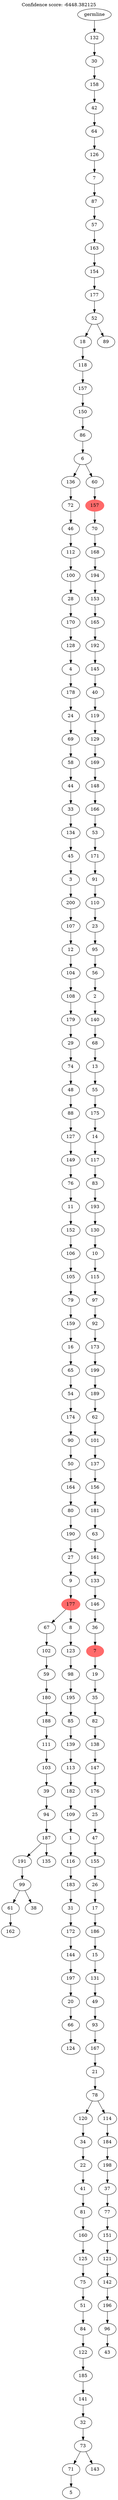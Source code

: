 digraph g {
	"199" -> "200";
	"200" [label="162"];
	"198" -> "199";
	"199" [label="61"];
	"198" -> "201";
	"201" [label="38"];
	"197" -> "198";
	"198" [label="99"];
	"196" -> "197";
	"197" [label="191"];
	"196" -> "202";
	"202" [label="135"];
	"195" -> "196";
	"196" [label="187"];
	"194" -> "195";
	"195" [label="94"];
	"193" -> "194";
	"194" [label="39"];
	"192" -> "193";
	"193" [label="103"];
	"191" -> "192";
	"192" [label="111"];
	"190" -> "191";
	"191" [label="188"];
	"189" -> "190";
	"190" [label="180"];
	"188" -> "189";
	"189" [label="59"];
	"187" -> "188";
	"188" [label="102"];
	"185" -> "186";
	"186" [label="124"];
	"184" -> "185";
	"185" [label="66"];
	"183" -> "184";
	"184" [label="20"];
	"182" -> "183";
	"183" [label="197"];
	"181" -> "182";
	"182" [label="144"];
	"180" -> "181";
	"181" [label="172"];
	"179" -> "180";
	"180" [label="31"];
	"178" -> "179";
	"179" [label="183"];
	"177" -> "178";
	"178" [label="116"];
	"176" -> "177";
	"177" [label="1"];
	"175" -> "176";
	"176" [label="109"];
	"174" -> "175";
	"175" [label="182"];
	"173" -> "174";
	"174" [label="113"];
	"172" -> "173";
	"173" [label="139"];
	"171" -> "172";
	"172" [label="85"];
	"170" -> "171";
	"171" [label="195"];
	"169" -> "170";
	"170" [label="98"];
	"168" -> "169";
	"169" [label="123"];
	"167" -> "168";
	"168" [label="8"];
	"167" -> "187";
	"187" [label="67"];
	"166" -> "167";
	"167" [color=indianred1, style=filled, label="177"];
	"165" -> "166";
	"166" [label="9"];
	"164" -> "165";
	"165" [label="27"];
	"163" -> "164";
	"164" [label="190"];
	"162" -> "163";
	"163" [label="80"];
	"161" -> "162";
	"162" [label="164"];
	"160" -> "161";
	"161" [label="50"];
	"159" -> "160";
	"160" [label="90"];
	"158" -> "159";
	"159" [label="174"];
	"157" -> "158";
	"158" [label="54"];
	"156" -> "157";
	"157" [label="65"];
	"155" -> "156";
	"156" [label="16"];
	"154" -> "155";
	"155" [label="159"];
	"153" -> "154";
	"154" [label="79"];
	"152" -> "153";
	"153" [label="105"];
	"151" -> "152";
	"152" [label="106"];
	"150" -> "151";
	"151" [label="152"];
	"149" -> "150";
	"150" [label="11"];
	"148" -> "149";
	"149" [label="76"];
	"147" -> "148";
	"148" [label="149"];
	"146" -> "147";
	"147" [label="127"];
	"145" -> "146";
	"146" [label="88"];
	"144" -> "145";
	"145" [label="48"];
	"143" -> "144";
	"144" [label="74"];
	"142" -> "143";
	"143" [label="29"];
	"141" -> "142";
	"142" [label="179"];
	"140" -> "141";
	"141" [label="108"];
	"139" -> "140";
	"140" [label="104"];
	"138" -> "139";
	"139" [label="12"];
	"137" -> "138";
	"138" [label="107"];
	"136" -> "137";
	"137" [label="200"];
	"135" -> "136";
	"136" [label="3"];
	"134" -> "135";
	"135" [label="45"];
	"133" -> "134";
	"134" [label="134"];
	"132" -> "133";
	"133" [label="33"];
	"131" -> "132";
	"132" [label="44"];
	"130" -> "131";
	"131" [label="58"];
	"129" -> "130";
	"130" [label="69"];
	"128" -> "129";
	"129" [label="24"];
	"127" -> "128";
	"128" [label="178"];
	"126" -> "127";
	"127" [label="4"];
	"125" -> "126";
	"126" [label="128"];
	"124" -> "125";
	"125" [label="170"];
	"123" -> "124";
	"124" [label="28"];
	"122" -> "123";
	"123" [label="100"];
	"121" -> "122";
	"122" [label="112"];
	"120" -> "121";
	"121" [label="46"];
	"119" -> "120";
	"120" [label="72"];
	"116" -> "117";
	"117" [label="5"];
	"115" -> "116";
	"116" [label="71"];
	"115" -> "118";
	"118" [label="143"];
	"114" -> "115";
	"115" [label="73"];
	"113" -> "114";
	"114" [label="32"];
	"112" -> "113";
	"113" [label="141"];
	"111" -> "112";
	"112" [label="185"];
	"110" -> "111";
	"111" [label="122"];
	"109" -> "110";
	"110" [label="84"];
	"108" -> "109";
	"109" [label="51"];
	"107" -> "108";
	"108" [label="75"];
	"106" -> "107";
	"107" [label="125"];
	"105" -> "106";
	"106" [label="160"];
	"104" -> "105";
	"105" [label="81"];
	"103" -> "104";
	"104" [label="41"];
	"102" -> "103";
	"103" [label="22"];
	"101" -> "102";
	"102" [label="34"];
	"99" -> "100";
	"100" [label="43"];
	"98" -> "99";
	"99" [label="96"];
	"97" -> "98";
	"98" [label="196"];
	"96" -> "97";
	"97" [label="142"];
	"95" -> "96";
	"96" [label="121"];
	"94" -> "95";
	"95" [label="151"];
	"93" -> "94";
	"94" [label="77"];
	"92" -> "93";
	"93" [label="37"];
	"91" -> "92";
	"92" [label="198"];
	"90" -> "91";
	"91" [label="184"];
	"89" -> "90";
	"90" [label="114"];
	"89" -> "101";
	"101" [label="120"];
	"88" -> "89";
	"89" [label="78"];
	"87" -> "88";
	"88" [label="21"];
	"86" -> "87";
	"87" [label="167"];
	"85" -> "86";
	"86" [label="93"];
	"84" -> "85";
	"85" [label="49"];
	"83" -> "84";
	"84" [label="131"];
	"82" -> "83";
	"83" [label="15"];
	"81" -> "82";
	"82" [label="186"];
	"80" -> "81";
	"81" [label="17"];
	"79" -> "80";
	"80" [label="26"];
	"78" -> "79";
	"79" [label="155"];
	"77" -> "78";
	"78" [label="47"];
	"76" -> "77";
	"77" [label="25"];
	"75" -> "76";
	"76" [label="176"];
	"74" -> "75";
	"75" [label="147"];
	"73" -> "74";
	"74" [label="138"];
	"72" -> "73";
	"73" [label="82"];
	"71" -> "72";
	"72" [label="35"];
	"70" -> "71";
	"71" [label="19"];
	"69" -> "70";
	"70" [color=indianred1, style=filled, label="7"];
	"68" -> "69";
	"69" [label="36"];
	"67" -> "68";
	"68" [label="146"];
	"66" -> "67";
	"67" [label="133"];
	"65" -> "66";
	"66" [label="161"];
	"64" -> "65";
	"65" [label="63"];
	"63" -> "64";
	"64" [label="181"];
	"62" -> "63";
	"63" [label="156"];
	"61" -> "62";
	"62" [label="137"];
	"60" -> "61";
	"61" [label="101"];
	"59" -> "60";
	"60" [label="62"];
	"58" -> "59";
	"59" [label="189"];
	"57" -> "58";
	"58" [label="199"];
	"56" -> "57";
	"57" [label="173"];
	"55" -> "56";
	"56" [label="92"];
	"54" -> "55";
	"55" [label="97"];
	"53" -> "54";
	"54" [label="115"];
	"52" -> "53";
	"53" [label="10"];
	"51" -> "52";
	"52" [label="130"];
	"50" -> "51";
	"51" [label="193"];
	"49" -> "50";
	"50" [label="83"];
	"48" -> "49";
	"49" [label="117"];
	"47" -> "48";
	"48" [label="14"];
	"46" -> "47";
	"47" [label="175"];
	"45" -> "46";
	"46" [label="55"];
	"44" -> "45";
	"45" [label="13"];
	"43" -> "44";
	"44" [label="68"];
	"42" -> "43";
	"43" [label="140"];
	"41" -> "42";
	"42" [label="2"];
	"40" -> "41";
	"41" [label="56"];
	"39" -> "40";
	"40" [label="95"];
	"38" -> "39";
	"39" [label="23"];
	"37" -> "38";
	"38" [label="110"];
	"36" -> "37";
	"37" [label="91"];
	"35" -> "36";
	"36" [label="171"];
	"34" -> "35";
	"35" [label="53"];
	"33" -> "34";
	"34" [label="166"];
	"32" -> "33";
	"33" [label="148"];
	"31" -> "32";
	"32" [label="169"];
	"30" -> "31";
	"31" [label="129"];
	"29" -> "30";
	"30" [label="119"];
	"28" -> "29";
	"29" [label="40"];
	"27" -> "28";
	"28" [label="145"];
	"26" -> "27";
	"27" [label="192"];
	"25" -> "26";
	"26" [label="165"];
	"24" -> "25";
	"25" [label="153"];
	"23" -> "24";
	"24" [label="194"];
	"22" -> "23";
	"23" [label="168"];
	"21" -> "22";
	"22" [label="70"];
	"20" -> "21";
	"21" [color=indianred1, style=filled, label="157"];
	"19" -> "20";
	"20" [label="60"];
	"19" -> "119";
	"119" [label="136"];
	"18" -> "19";
	"19" [label="6"];
	"17" -> "18";
	"18" [label="86"];
	"16" -> "17";
	"17" [label="150"];
	"15" -> "16";
	"16" [label="157"];
	"14" -> "15";
	"15" [label="118"];
	"13" -> "14";
	"14" [label="18"];
	"13" -> "203";
	"203" [label="89"];
	"12" -> "13";
	"13" [label="52"];
	"11" -> "12";
	"12" [label="177"];
	"10" -> "11";
	"11" [label="154"];
	"9" -> "10";
	"10" [label="163"];
	"8" -> "9";
	"9" [label="57"];
	"7" -> "8";
	"8" [label="87"];
	"6" -> "7";
	"7" [label="7"];
	"5" -> "6";
	"6" [label="126"];
	"4" -> "5";
	"5" [label="64"];
	"3" -> "4";
	"4" [label="42"];
	"2" -> "3";
	"3" [label="158"];
	"1" -> "2";
	"2" [label="30"];
	"0" -> "1";
	"1" [label="132"];
	"0" [label="germline"];
	labelloc="t";
	label="Confidence score: -6448.382125";
}
